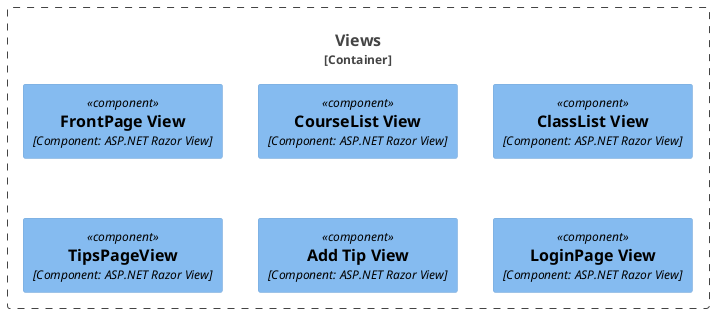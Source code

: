 @startuml
!include <C4/C4_Container>
!include <C4/C4_Component>

'Person(User, "Studerende")
'Person(Moderator, "Moderator")

Container_Boundary(Views,"Views",""){
    Component(View1, "FrontPage View", "Component: ASP.NET Razor View")
    Component(View2, "CourseList View", "Component: ASP.NET Razor View")
    Component(View3, "ClassList View", "Component: ASP.NET Razor View")
    Component(View4, "TipsPageView", "Component: ASP.NET Razor View")
    Component(View5, "Add Tip View", "Component: ASP.NET Razor View")
    Component(View6, "LoginPage View", "Component: ASP.NET Razor View")
    
    
} 
'Container(Backend, "Backend","Container: MS SQL Server","Stores Tips and User information")

'Rel(User, webapp, "Access")
'Rel(Moderator, webapp, "Access")
'Rel(webapp, Backend,"Reads from and writes to")
@enduml